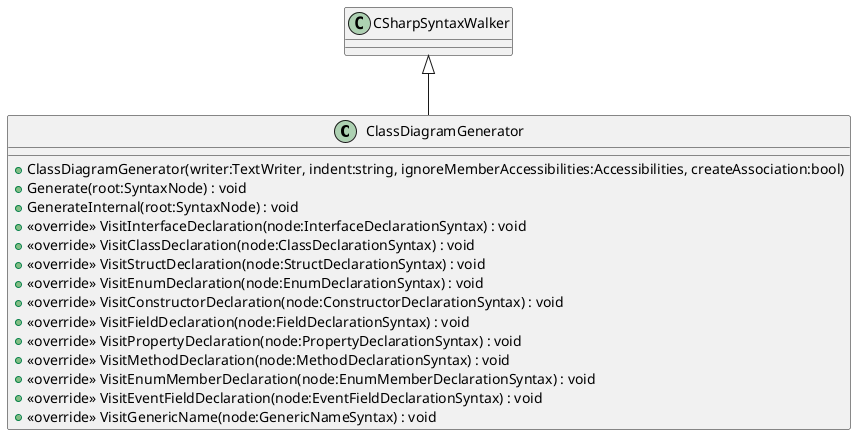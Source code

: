 @startuml
class ClassDiagramGenerator {
    + ClassDiagramGenerator(writer:TextWriter, indent:string, ignoreMemberAccessibilities:Accessibilities, createAssociation:bool)
    + Generate(root:SyntaxNode) : void
    + GenerateInternal(root:SyntaxNode) : void
    + <<override>> VisitInterfaceDeclaration(node:InterfaceDeclarationSyntax) : void
    + <<override>> VisitClassDeclaration(node:ClassDeclarationSyntax) : void
    + <<override>> VisitStructDeclaration(node:StructDeclarationSyntax) : void
    + <<override>> VisitEnumDeclaration(node:EnumDeclarationSyntax) : void
    + <<override>> VisitConstructorDeclaration(node:ConstructorDeclarationSyntax) : void
    + <<override>> VisitFieldDeclaration(node:FieldDeclarationSyntax) : void
    + <<override>> VisitPropertyDeclaration(node:PropertyDeclarationSyntax) : void
    + <<override>> VisitMethodDeclaration(node:MethodDeclarationSyntax) : void
    + <<override>> VisitEnumMemberDeclaration(node:EnumMemberDeclarationSyntax) : void
    + <<override>> VisitEventFieldDeclaration(node:EventFieldDeclarationSyntax) : void
    + <<override>> VisitGenericName(node:GenericNameSyntax) : void
}
CSharpSyntaxWalker <|-- ClassDiagramGenerator
@enduml
